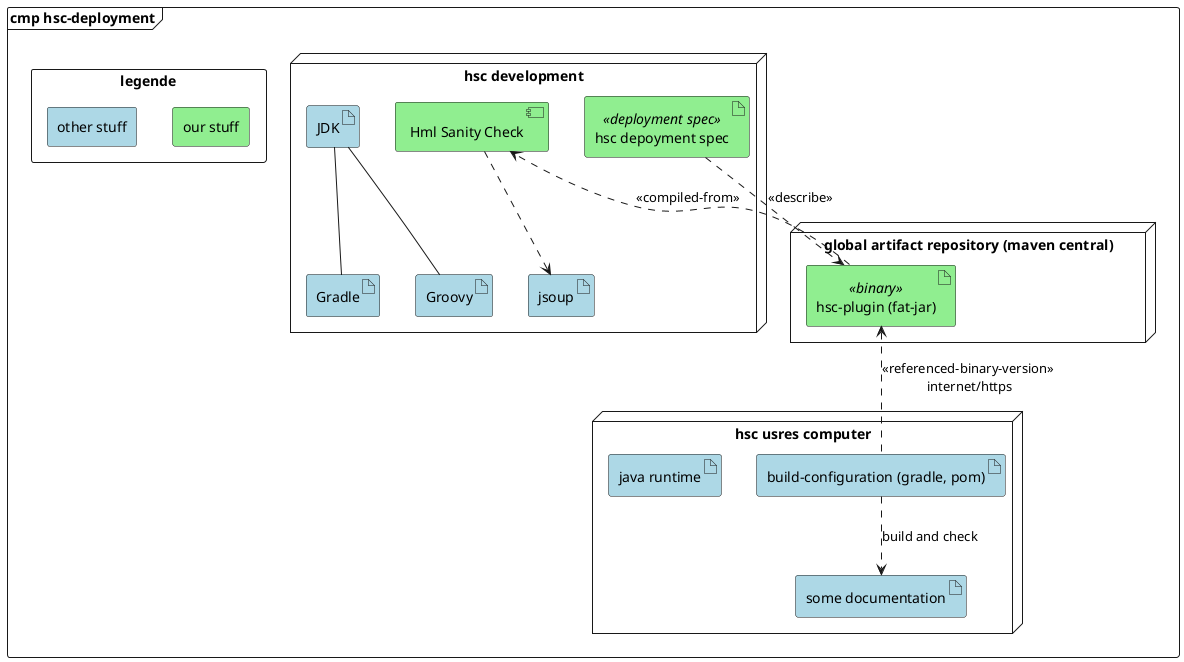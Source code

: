 @startuml
'skinparam linetype ortho
allowmixing

frame "cmp hsc-deployment" {

    node "hsc development" {
        artifact "hsc depoyment spec" as spec <<deployment spec>> #lightgreen
        component "Hml Sanity Check" as hsccheck #lightgreen
        artifact jsoup #lightblue
        artifact Groovy #lightblue
        artifact JDK #lightblue
        artifact Gradle #lightblue


        JDK -- Groovy
        JDK -- Gradle
        hsccheck -[dashed]-> jsoup
        }

    node "global artifact repository (maven central)" {
        artifact "hsc-plugin (fat-jar)" as jar <<binary>> #lightgreen
    }

    node "hsc usres computer" {
      artifact "build-configuration (gradle, pom)" as build #lightblue
      artifact "some documentation" as doc #lightblue
      artifact "java runtime" #lightblue

      build -[dashed]-> doc : build and check

    }

    build -up[dashed]-> jar : <<referenced-binary-version>>\n internet/https
    spec -[dashed]-> jar : <<describe>>
    jar -[dashed]-> hsccheck : <<compiled-from>>

    rectangle legende {
       rectangle "our stuff" #lightgreen
       rectangle "other stuff" #lightblue
    }



}

@enduml